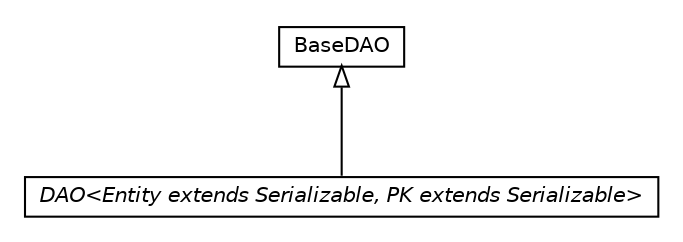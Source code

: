 #!/usr/local/bin/dot
#
# Class diagram 
# Generated by UMLGraph version 5.1 (http://www.umlgraph.org/)
#

digraph G {
	edge [fontname="Helvetica",fontsize=10,labelfontname="Helvetica",labelfontsize=10];
	node [fontname="Helvetica",fontsize=10,shape=plaintext];
	nodesep=0.25;
	ranksep=0.5;
	// cn.edu.uestc.acmicpc.db.dao.base.DAO<Entity extends java.io.Serializable, PK extends java.io.Serializable>
	c296 [label=<<table title="cn.edu.uestc.acmicpc.db.dao.base.DAO" border="0" cellborder="1" cellspacing="0" cellpadding="2" port="p" href="./DAO.html">
		<tr><td><table border="0" cellspacing="0" cellpadding="1">
<tr><td align="center" balign="center"><font face="Helvetica-Oblique"> DAO&lt;Entity extends Serializable, PK extends Serializable&gt; </font></td></tr>
		</table></td></tr>
		</table>>, fontname="Helvetica", fontcolor="black", fontsize=10.0];
	// cn.edu.uestc.acmicpc.db.dao.base.BaseDAO
	c297 [label=<<table title="cn.edu.uestc.acmicpc.db.dao.base.BaseDAO" border="0" cellborder="1" cellspacing="0" cellpadding="2" port="p" href="./BaseDAO.html">
		<tr><td><table border="0" cellspacing="0" cellpadding="1">
<tr><td align="center" balign="center"> BaseDAO </td></tr>
		</table></td></tr>
		</table>>, fontname="Helvetica", fontcolor="black", fontsize=10.0];
	//cn.edu.uestc.acmicpc.db.dao.base.DAO<Entity extends java.io.Serializable, PK extends java.io.Serializable> extends cn.edu.uestc.acmicpc.db.dao.base.BaseDAO
	c297:p -> c296:p [dir=back,arrowtail=empty];
}

